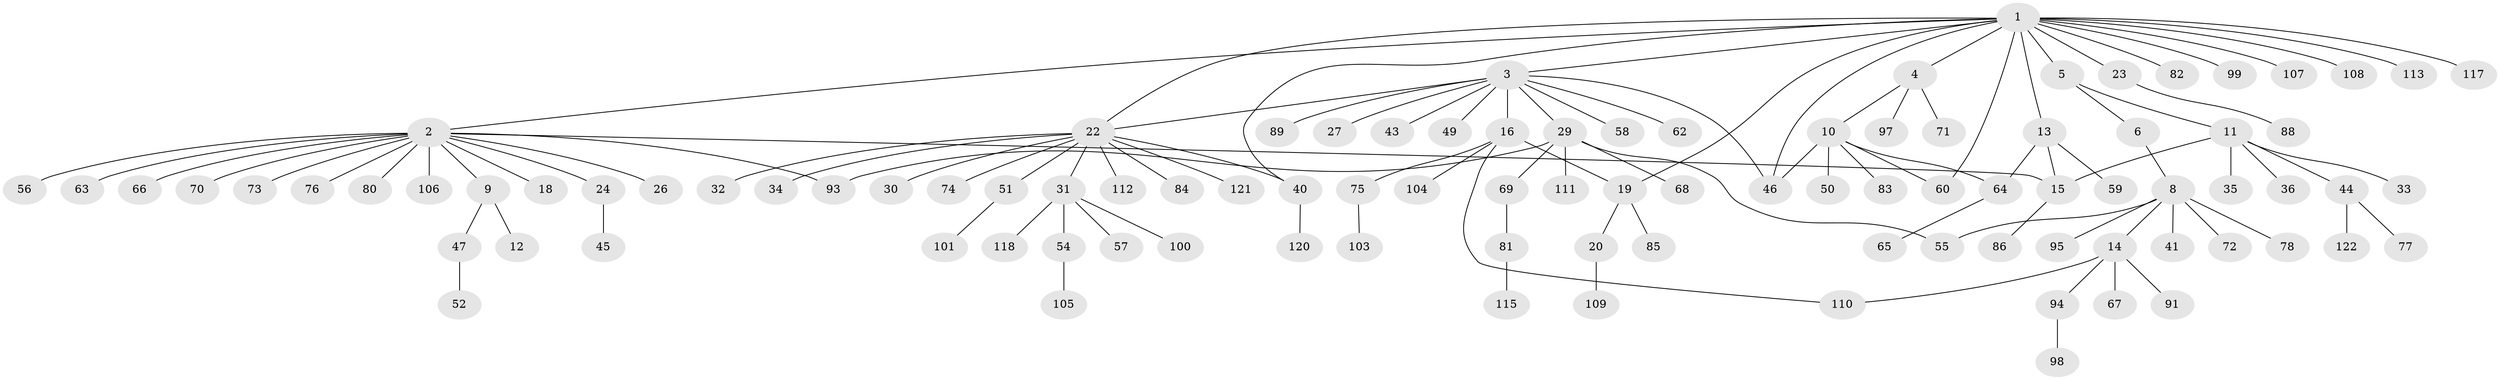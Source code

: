 // original degree distribution, {17: 0.008130081300813009, 16: 0.008130081300813009, 11: 0.008130081300813009, 5: 0.04878048780487805, 3: 0.08130081300813008, 2: 0.18699186991869918, 8: 0.008130081300813009, 6: 0.024390243902439025, 1: 0.6097560975609756, 13: 0.008130081300813009, 4: 0.008130081300813009}
// Generated by graph-tools (version 1.1) at 2025/41/03/06/25 10:41:45]
// undirected, 101 vertices, 112 edges
graph export_dot {
graph [start="1"]
  node [color=gray90,style=filled];
  1 [super="+7"];
  2 [super="+102"];
  3 [super="+17"];
  4 [super="+48"];
  5;
  6 [super="+39"];
  8 [super="+25"];
  9;
  10 [super="+53"];
  11 [super="+21"];
  12;
  13 [super="+87"];
  14 [super="+90"];
  15 [super="+61"];
  16 [super="+38"];
  18;
  19 [super="+116"];
  20;
  22 [super="+119"];
  23 [super="+28"];
  24 [super="+37"];
  26;
  27;
  29 [super="+92"];
  30;
  31 [super="+42"];
  32;
  33;
  34;
  35;
  36;
  40;
  41;
  43;
  44;
  45;
  46 [super="+96"];
  47 [super="+79"];
  49;
  50;
  51;
  52;
  54;
  55;
  56 [super="+123"];
  57;
  58;
  59;
  60 [super="+114"];
  62;
  63;
  64;
  65;
  66;
  67;
  68;
  69;
  70;
  71;
  72;
  73;
  74;
  75;
  76;
  77;
  78;
  80;
  81;
  82;
  83;
  84;
  85;
  86;
  88;
  89;
  91;
  93;
  94;
  95;
  97;
  98;
  99;
  100;
  101;
  103;
  104;
  105;
  106;
  107;
  108;
  109;
  110;
  111;
  112;
  113;
  115;
  117;
  118;
  120;
  121;
  122;
  1 -- 2;
  1 -- 3;
  1 -- 4;
  1 -- 5;
  1 -- 13;
  1 -- 19;
  1 -- 23;
  1 -- 40;
  1 -- 60;
  1 -- 82;
  1 -- 99;
  1 -- 107;
  1 -- 108;
  1 -- 113;
  1 -- 117;
  1 -- 22;
  1 -- 46;
  2 -- 9;
  2 -- 18;
  2 -- 24;
  2 -- 26;
  2 -- 56;
  2 -- 63;
  2 -- 66;
  2 -- 70;
  2 -- 73;
  2 -- 76;
  2 -- 80;
  2 -- 93;
  2 -- 106;
  2 -- 15;
  3 -- 16;
  3 -- 22;
  3 -- 27;
  3 -- 29;
  3 -- 43;
  3 -- 46;
  3 -- 49;
  3 -- 62;
  3 -- 89;
  3 -- 58;
  4 -- 10;
  4 -- 71;
  4 -- 97;
  5 -- 6;
  5 -- 11;
  6 -- 8;
  8 -- 14;
  8 -- 41;
  8 -- 55;
  8 -- 72;
  8 -- 78;
  8 -- 95;
  9 -- 12;
  9 -- 47;
  10 -- 50;
  10 -- 64;
  10 -- 83;
  10 -- 60;
  10 -- 46;
  11 -- 33;
  11 -- 35;
  11 -- 44;
  11 -- 36;
  11 -- 15;
  13 -- 15;
  13 -- 59;
  13 -- 64;
  14 -- 67;
  14 -- 91;
  14 -- 94;
  14 -- 110;
  15 -- 86;
  16 -- 19;
  16 -- 104;
  16 -- 75;
  16 -- 110;
  19 -- 20;
  19 -- 85;
  20 -- 109;
  22 -- 30;
  22 -- 31;
  22 -- 32;
  22 -- 34;
  22 -- 40;
  22 -- 51;
  22 -- 74;
  22 -- 84;
  22 -- 112;
  22 -- 121;
  23 -- 88;
  24 -- 45;
  29 -- 68;
  29 -- 69;
  29 -- 93;
  29 -- 111;
  29 -- 55;
  31 -- 54;
  31 -- 57;
  31 -- 100;
  31 -- 118;
  40 -- 120;
  44 -- 77;
  44 -- 122;
  47 -- 52;
  51 -- 101;
  54 -- 105;
  64 -- 65;
  69 -- 81;
  75 -- 103;
  81 -- 115;
  94 -- 98;
}
